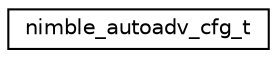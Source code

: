 digraph "Graphical Class Hierarchy"
{
 // LATEX_PDF_SIZE
  edge [fontname="Helvetica",fontsize="10",labelfontname="Helvetica",labelfontsize="10"];
  node [fontname="Helvetica",fontsize="10",shape=record];
  rankdir="LR";
  Node0 [label="nimble_autoadv_cfg_t",height=0.2,width=0.4,color="black", fillcolor="white", style="filled",URL="$structnimble__autoadv__cfg__t.html",tooltip="Parameter set used to configure accepting connections (advertising)"];
}
